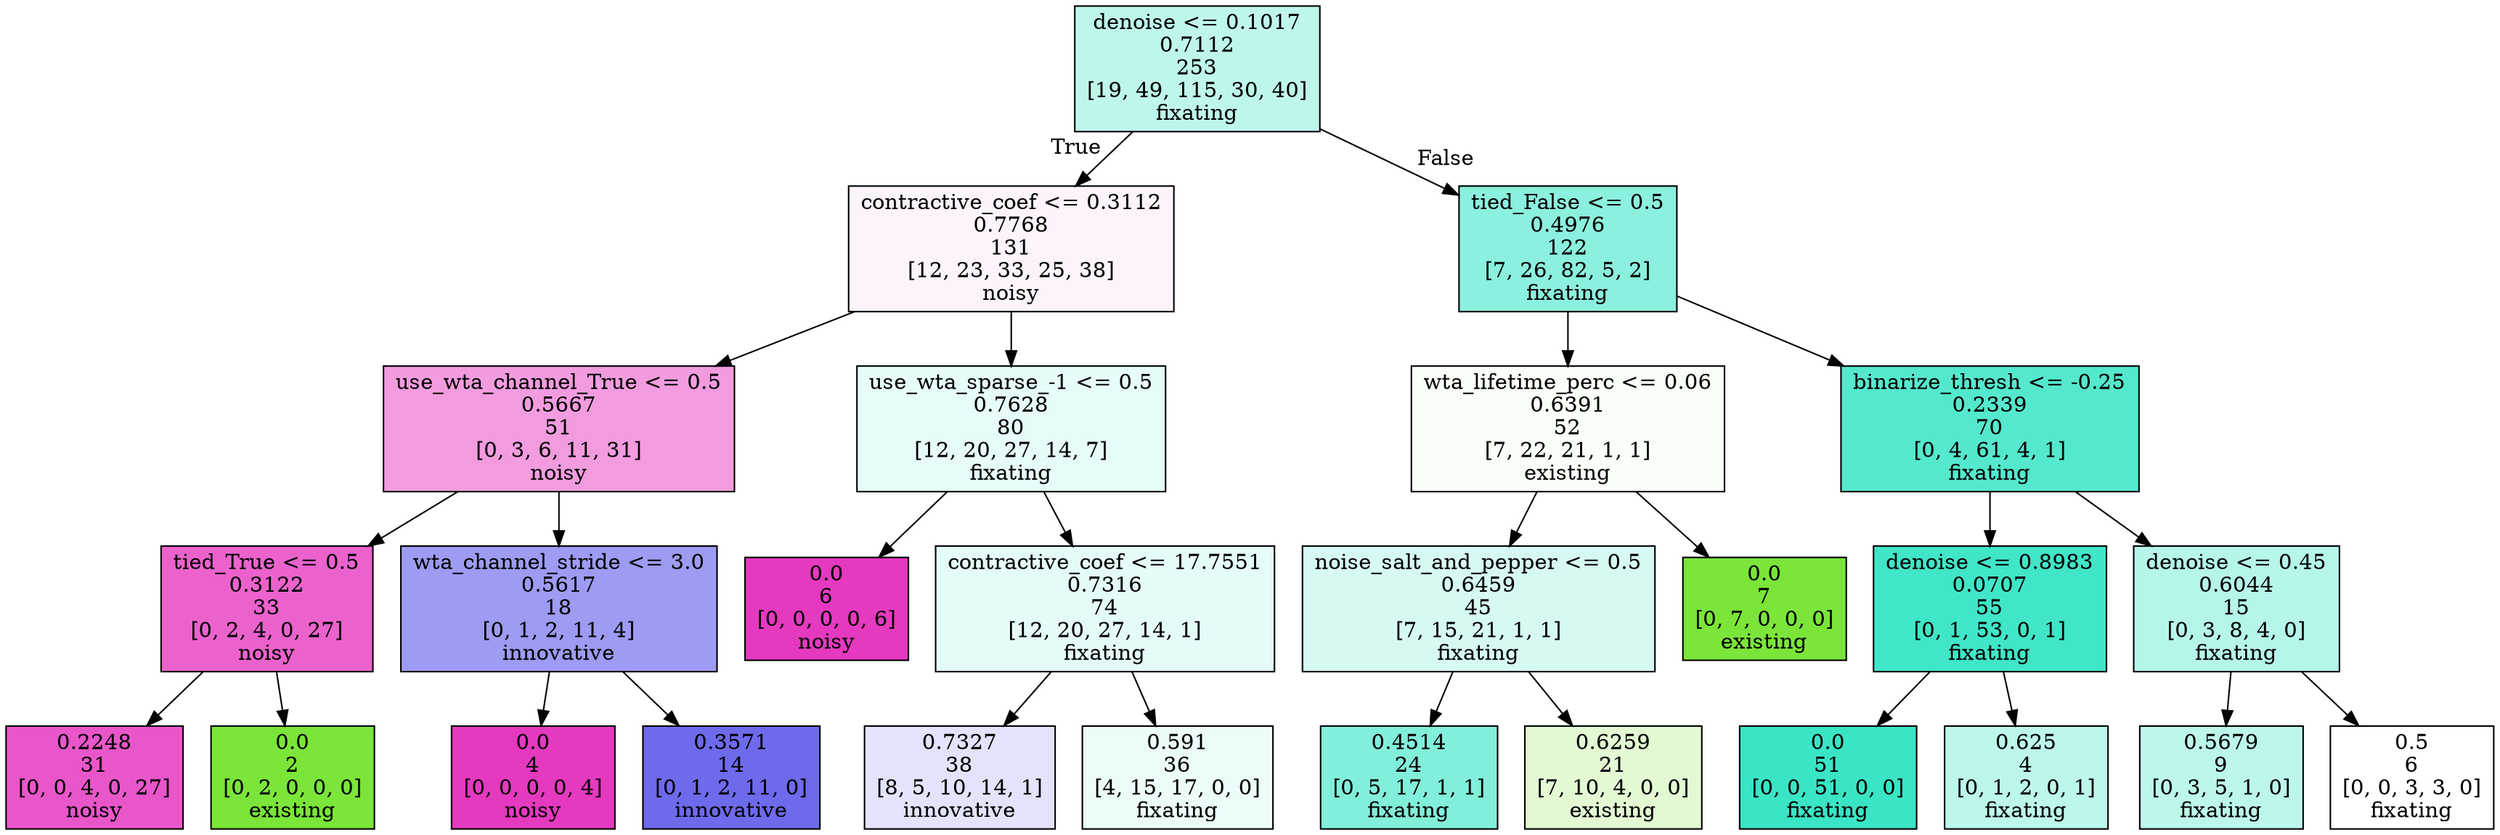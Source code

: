 digraph Tree {
node [shape=box, style="filled", color="black"] ;
0 [label="denoise <= 0.1017\n0.7112\n253\n[19, 49, 115, 30, 40]\nfixating", fillcolor="#39e5c552"] ;
1 [label="contractive_coef <= 0.3112\n0.7768\n131\n[12, 23, 33, 25, 38]\nnoisy", fillcolor="#e539c00d"] ;
0 -> 1 [labeldistance=2.5, labelangle=45, headlabel="True"] ;
2 [label="use_wta_channel_True <= 0.5\n0.5667\n51\n[0, 3, 6, 11, 31]\nnoisy", fillcolor="#e539c07f"] ;
1 -> 2 ;
3 [label="tied_True <= 0.5\n0.3122\n33\n[0, 2, 4, 0, 27]\nnoisy", fillcolor="#e539c0ca"] ;
2 -> 3 ;
4 [label="0.2248\n31\n[0, 0, 4, 0, 27]\nnoisy", fillcolor="#e539c0d9"] ;
3 -> 4 ;
5 [label="0.0\n2\n[0, 2, 0, 0, 0]\nexisting", fillcolor="#7be539ff"] ;
3 -> 5 ;
6 [label="wta_channel_stride <= 3.0\n0.5617\n18\n[0, 1, 2, 11, 4]\ninnovative", fillcolor="#3c39e580"] ;
2 -> 6 ;
7 [label="0.0\n4\n[0, 0, 0, 0, 4]\nnoisy", fillcolor="#e539c0ff"] ;
6 -> 7 ;
8 [label="0.3571\n14\n[0, 1, 2, 11, 0]\ninnovative", fillcolor="#3c39e5bf"] ;
6 -> 8 ;
9 [label="use_wta_sparse_-1 <= 0.5\n0.7628\n80\n[12, 20, 27, 14, 7]\nfixating", fillcolor="#39e5c51e"] ;
1 -> 9 ;
10 [label="0.0\n6\n[0, 0, 0, 0, 6]\nnoisy", fillcolor="#e539c0ff"] ;
9 -> 10 ;
11 [label="contractive_coef <= 17.7551\n0.7316\n74\n[12, 20, 27, 14, 1]\nfixating", fillcolor="#39e5c521"] ;
9 -> 11 ;
12 [label="0.7327\n38\n[8, 5, 10, 14, 1]\ninnovative", fillcolor="#3c39e524"] ;
11 -> 12 ;
13 [label="0.591\n36\n[4, 15, 17, 0, 0]\nfixating", fillcolor="#39e5c518"] ;
11 -> 13 ;
14 [label="tied_False <= 0.5\n0.4976\n122\n[7, 26, 82, 5, 2]\nfixating", fillcolor="#39e5c595"] ;
0 -> 14 [labeldistance=2.5, labelangle=-45, headlabel="False"] ;
15 [label="wta_lifetime_perc <= 0.06\n0.6391\n52\n[7, 22, 21, 1, 1]\nexisting", fillcolor="#7be53908"] ;
14 -> 15 ;
16 [label="noise_salt_and_pepper <= 0.5\n0.6459\n45\n[7, 15, 21, 1, 1]\nfixating", fillcolor="#39e5c533"] ;
15 -> 16 ;
17 [label="0.4514\n24\n[0, 5, 17, 1, 1]\nfixating", fillcolor="#39e5c5a1"] ;
16 -> 17 ;
18 [label="0.6259\n21\n[7, 10, 4, 0, 0]\nexisting", fillcolor="#7be53937"] ;
16 -> 18 ;
19 [label="0.0\n7\n[0, 7, 0, 0, 0]\nexisting", fillcolor="#7be539ff"] ;
15 -> 19 ;
20 [label="binarize_thresh <= -0.25\n0.2339\n70\n[0, 4, 61, 4, 1]\nfixating", fillcolor="#39e5c5dc"] ;
14 -> 20 ;
21 [label="denoise <= 0.8983\n0.0707\n55\n[0, 1, 53, 0, 1]\nfixating", fillcolor="#39e5c5f6"] ;
20 -> 21 ;
22 [label="0.0\n51\n[0, 0, 51, 0, 0]\nfixating", fillcolor="#39e5c5ff"] ;
21 -> 22 ;
23 [label="0.625\n4\n[0, 1, 2, 0, 1]\nfixating", fillcolor="#39e5c555"] ;
21 -> 23 ;
24 [label="denoise <= 0.45\n0.6044\n15\n[0, 3, 8, 4, 0]\nfixating", fillcolor="#39e5c55d"] ;
20 -> 24 ;
25 [label="0.5679\n9\n[0, 3, 5, 1, 0]\nfixating", fillcolor="#39e5c555"] ;
24 -> 25 ;
26 [label="0.5\n6\n[0, 0, 3, 3, 0]\nfixating", fillcolor="#39e5c500"] ;
24 -> 26 ;
}